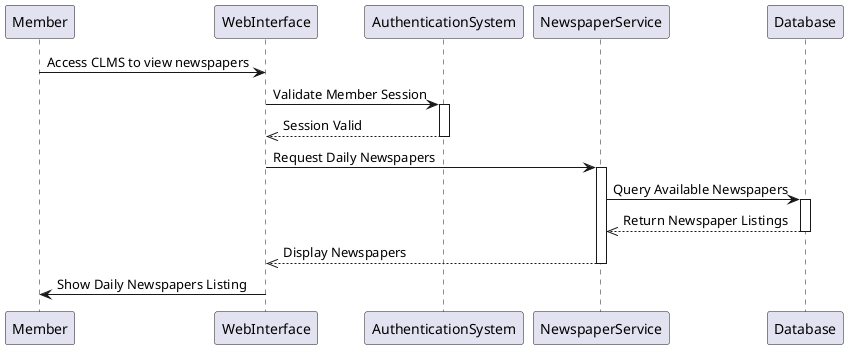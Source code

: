 @startuml
participant Member as member
participant WebInterface as web
participant AuthenticationSystem as auth
participant NewspaperService as service
participant Database as db

member -> web : Access CLMS to view newspapers
web -> auth : Validate Member Session
activate auth
auth -->> web : Session Valid
deactivate auth
web -> service : Request Daily Newspapers
activate service
service -> db : Query Available Newspapers
activate db
db -->> service : Return Newspaper Listings
deactivate db
service -->> web : Display Newspapers
deactivate service
web -> member : Show Daily Newspapers Listing
@enduml